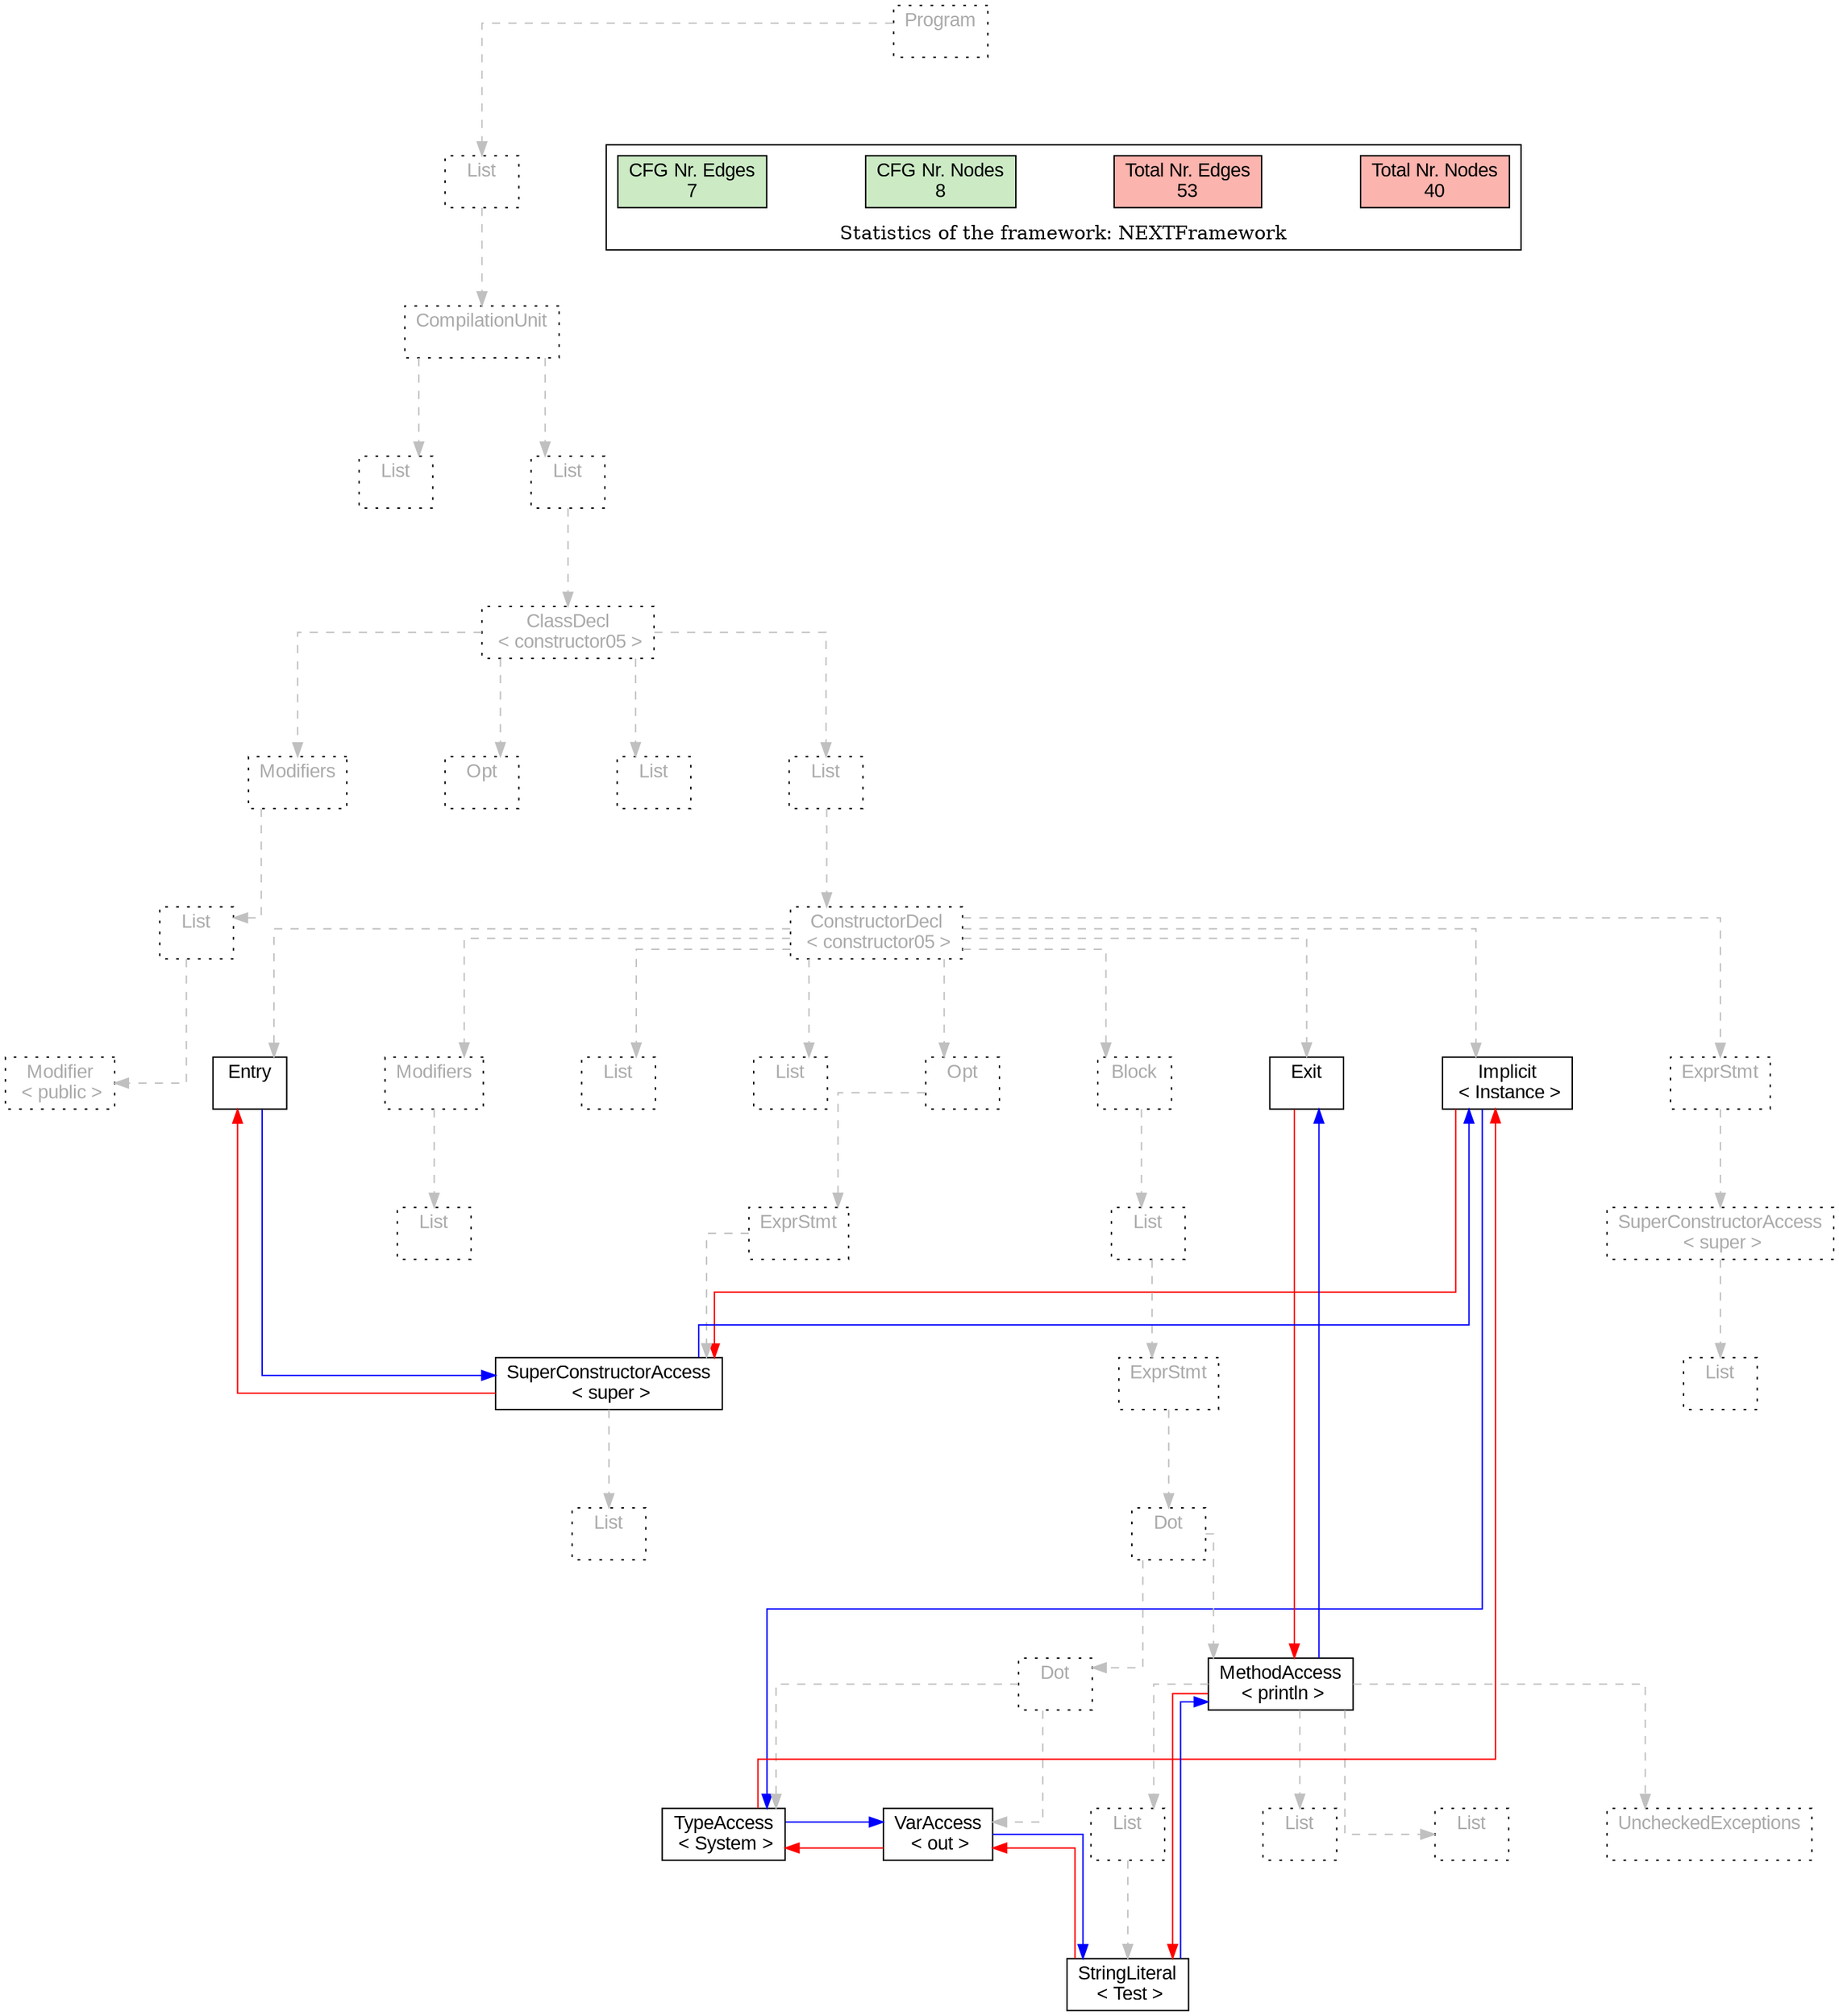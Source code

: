 digraph G {
graph [splines=ortho, nodesep="1", ranksep="1"]
node [shape=rect, fontname=Arial];
{ rank = same; "Program[0]"}
{ rank = same; "List[1]"}
{ rank = same; "CompilationUnit[2]"}
{ rank = same; "List[3]"; "List[4]"}
{ rank = same; "ClassDecl[5]"}
{ rank = same; "Modifiers[6]"; "Opt[9]"; "List[10]"; "List[11]"}
{ rank = same; "List[7]"; "ConstructorDecl[12]"}
{ rank = same; "Modifier[8]"; "Entry[13]"; "Implicit[13]"; "Modifiers[13]"; "List[15]"; "List[16]"; "Opt[17]"; "Block[21]"; "Exit[13]"; "ExprStmt[34]"}
{ rank = same; "List[14]"; "ExprStmt[18]"; "List[22]"; "SuperConstructorAccess[35]"}
{ rank = same; "SuperConstructorAccess[19]"; "ExprStmt[23]"; "List[36]"}
{ rank = same; "List[20]"; "Dot[24]"}
{ rank = same; "Dot[25]"; "MethodAccess[28]"}
{ rank = same; "TypeAccess[26]"; "VarAccess[27]"; "List[30]"; "List[32]"; "List[33]"; "UncheckedExceptions[29]"}
{ rank = same; "StringLiteral[31]"}
"Program[0]" [label="Program\n ", style= dotted   fillcolor="#eeeeee" fontcolor="#aaaaaa"  ]
"List[1]" [label="List\n ", style= dotted   fillcolor="#eeeeee" fontcolor="#aaaaaa"  ]
"CompilationUnit[2]" [label="CompilationUnit\n ", style= dotted   fillcolor="#eeeeee" fontcolor="#aaaaaa"  ]
"List[3]" [label="List\n ", style= dotted   fillcolor="#eeeeee" fontcolor="#aaaaaa"  ]
"List[4]" [label="List\n ", style= dotted   fillcolor="#eeeeee" fontcolor="#aaaaaa"  ]
"ClassDecl[5]" [label="ClassDecl\n < constructor05 >", style= dotted   fillcolor="#eeeeee" fontcolor="#aaaaaa"  ]
"Modifiers[6]" [label="Modifiers\n ", style= dotted   fillcolor="#eeeeee" fontcolor="#aaaaaa"  ]
"List[7]" [label="List\n ", style= dotted   fillcolor="#eeeeee" fontcolor="#aaaaaa"  ]
"Modifier[8]" [label="Modifier\n < public >", style= dotted   fillcolor="#eeeeee" fontcolor="#aaaaaa"  ]
"Opt[9]" [label="Opt\n ", style= dotted   fillcolor="#eeeeee" fontcolor="#aaaaaa"  ]
"List[10]" [label="List\n ", style= dotted   fillcolor="#eeeeee" fontcolor="#aaaaaa"  ]
"List[11]" [label="List\n ", style= dotted   fillcolor="#eeeeee" fontcolor="#aaaaaa"  ]
"ConstructorDecl[12]" [label="ConstructorDecl\n < constructor05 >", style= dotted   fillcolor="#eeeeee" fontcolor="#aaaaaa"  ]
"Entry[13]" [label="Entry\n ", fillcolor=white   style=filled  ]
"Implicit[13]" [label="Implicit\n < Instance >", fillcolor=white   style=filled  ]
"Modifiers[13]" [label="Modifiers\n ", style= dotted   fillcolor="#eeeeee" fontcolor="#aaaaaa"  ]
"List[14]" [label="List\n ", style= dotted   fillcolor="#eeeeee" fontcolor="#aaaaaa"  ]
"List[15]" [label="List\n ", style= dotted   fillcolor="#eeeeee" fontcolor="#aaaaaa"  ]
"List[16]" [label="List\n ", style= dotted   fillcolor="#eeeeee" fontcolor="#aaaaaa"  ]
"Opt[17]" [label="Opt\n ", style= dotted   fillcolor="#eeeeee" fontcolor="#aaaaaa"  ]
"ExprStmt[18]" [label="ExprStmt\n ", style= dotted   fillcolor="#eeeeee" fontcolor="#aaaaaa"  ]
"SuperConstructorAccess[19]" [label="SuperConstructorAccess\n < super >", fillcolor=white   style=filled  ]
"List[20]" [label="List\n ", style= dotted   fillcolor="#eeeeee" fontcolor="#aaaaaa"  ]
"Block[21]" [label="Block\n ", style= dotted   fillcolor="#eeeeee" fontcolor="#aaaaaa"  ]
"List[22]" [label="List\n ", style= dotted   fillcolor="#eeeeee" fontcolor="#aaaaaa"  ]
"ExprStmt[23]" [label="ExprStmt\n ", style= dotted   fillcolor="#eeeeee" fontcolor="#aaaaaa"  ]
"Dot[24]" [label="Dot\n ", style= dotted   fillcolor="#eeeeee" fontcolor="#aaaaaa"  ]
"Dot[25]" [label="Dot\n ", style= dotted   fillcolor="#eeeeee" fontcolor="#aaaaaa"  ]
"TypeAccess[26]" [label="TypeAccess\n < System >", fillcolor=white   style=filled  ]
"VarAccess[27]" [label="VarAccess\n < out >", fillcolor=white   style=filled  ]
"MethodAccess[28]" [label="MethodAccess\n < println >", fillcolor=white   style=filled  ]
"List[30]" [label="List\n ", style= dotted   fillcolor="#eeeeee" fontcolor="#aaaaaa"  ]
"StringLiteral[31]" [label="StringLiteral\n < Test >", fillcolor=white   style=filled  ]
"List[32]" [label="List\n ", style= dotted   fillcolor="#eeeeee" fontcolor="#aaaaaa"  ]
"List[33]" [label="List\n ", style= dotted   fillcolor="#eeeeee" fontcolor="#aaaaaa"  ]
"UncheckedExceptions[29]" [label="UncheckedExceptions\n ", style= dotted   fillcolor="#eeeeee" fontcolor="#aaaaaa"  ]
"Exit[13]" [label="Exit\n ", fillcolor=white   style=filled  ]
"ExprStmt[34]" [label="ExprStmt\n ", style= dotted   fillcolor="#eeeeee" fontcolor="#aaaaaa"  ]
"SuperConstructorAccess[35]" [label="SuperConstructorAccess\n < super >", style= dotted   fillcolor="#eeeeee" fontcolor="#aaaaaa"  ]
"List[36]" [label="List\n ", style= dotted   fillcolor="#eeeeee" fontcolor="#aaaaaa"  ]
"CompilationUnit[2]" -> "List[3]" [style=dashed, color=gray]
"List[7]" -> "Modifier[8]" [style=dashed, color=gray]
"Modifiers[6]" -> "List[7]" [style=dashed, color=gray]
"ClassDecl[5]" -> "Modifiers[6]" [style=dashed, color=gray]
"ClassDecl[5]" -> "Opt[9]" [style=dashed, color=gray]
"ClassDecl[5]" -> "List[10]" [style=dashed, color=gray]
"ConstructorDecl[12]" -> "Entry[13]" [style=dashed, color=gray]
"ConstructorDecl[12]" -> "Implicit[13]" [style=dashed, color=gray]
"Modifiers[13]" -> "List[14]" [style=dashed, color=gray]
"ConstructorDecl[12]" -> "Modifiers[13]" [style=dashed, color=gray]
"ConstructorDecl[12]" -> "List[15]" [style=dashed, color=gray]
"ConstructorDecl[12]" -> "List[16]" [style=dashed, color=gray]
"SuperConstructorAccess[19]" -> "List[20]" [style=dashed, color=gray]
"ExprStmt[18]" -> "SuperConstructorAccess[19]" [style=dashed, color=gray]
"Opt[17]" -> "ExprStmt[18]" [style=dashed, color=gray]
"ConstructorDecl[12]" -> "Opt[17]" [style=dashed, color=gray]
"Dot[25]" -> "TypeAccess[26]" [style=dashed, color=gray]
"Dot[25]" -> "VarAccess[27]" [style=dashed, color=gray]
"Dot[24]" -> "Dot[25]" [style=dashed, color=gray]
"List[30]" -> "StringLiteral[31]" [style=dashed, color=gray]
"MethodAccess[28]" -> "List[30]" [style=dashed, color=gray]
"MethodAccess[28]" -> "List[32]" [style=dashed, color=gray]
"MethodAccess[28]" -> "List[33]" [style=dashed, color=gray]
"MethodAccess[28]" -> "UncheckedExceptions[29]" [style=dashed, color=gray]
"Dot[24]" -> "MethodAccess[28]" [style=dashed, color=gray]
"ExprStmt[23]" -> "Dot[24]" [style=dashed, color=gray]
"List[22]" -> "ExprStmt[23]" [style=dashed, color=gray]
"Block[21]" -> "List[22]" [style=dashed, color=gray]
"ConstructorDecl[12]" -> "Block[21]" [style=dashed, color=gray]
"ConstructorDecl[12]" -> "Exit[13]" [style=dashed, color=gray]
"SuperConstructorAccess[35]" -> "List[36]" [style=dashed, color=gray]
"ExprStmt[34]" -> "SuperConstructorAccess[35]" [style=dashed, color=gray]
"ConstructorDecl[12]" -> "ExprStmt[34]" [style=dashed, color=gray]
"List[11]" -> "ConstructorDecl[12]" [style=dashed, color=gray]
"ClassDecl[5]" -> "List[11]" [style=dashed, color=gray]
"List[4]" -> "ClassDecl[5]" [style=dashed, color=gray]
"CompilationUnit[2]" -> "List[4]" [style=dashed, color=gray]
"List[1]" -> "CompilationUnit[2]" [style=dashed, color=gray]
"Program[0]" -> "List[1]" [style=dashed, color=gray]
"Exit[13]" -> "MethodAccess[28]" [color=red, constraint=false]
"MethodAccess[28]" -> "Exit[13]" [color=blue, constraint=false, xlabel=" "] 
"MethodAccess[28]" -> "StringLiteral[31]" [color=red, constraint=false]
"StringLiteral[31]" -> "MethodAccess[28]" [color=blue, constraint=false, xlabel=" "] 
"StringLiteral[31]" -> "VarAccess[27]" [color=red, constraint=false]
"VarAccess[27]" -> "StringLiteral[31]" [color=blue, constraint=false, xlabel=" "] 
"VarAccess[27]" -> "TypeAccess[26]" [color=red, constraint=false]
"TypeAccess[26]" -> "VarAccess[27]" [color=blue, constraint=false, xlabel=" "] 
"TypeAccess[26]" -> "Implicit[13]" [color=red, constraint=false]
"Implicit[13]" -> "TypeAccess[26]" [color=blue, constraint=false, xlabel=" "] 
"Implicit[13]" -> "SuperConstructorAccess[19]" [color=red, constraint=false]
"SuperConstructorAccess[19]" -> "Implicit[13]" [color=blue, constraint=false, xlabel=" "] 
"SuperConstructorAccess[19]" -> "Entry[13]" [color=red, constraint=false]
"Entry[13]" -> "SuperConstructorAccess[19]" [color=blue, constraint=false, xlabel=" "] 
"List[3]" -> "List[4]" [style=invis]
"Modifiers[6]" -> "Opt[9]" -> "List[10]" -> "List[11]" [style=invis]
"Entry[13]" -> "Modifiers[13]" -> "List[15]" -> "List[16]" -> "Opt[17]" -> "Block[21]" -> "Exit[13]" [style=invis]
"Dot[25]" -> "MethodAccess[28]" [style=invis]
"TypeAccess[26]" -> "VarAccess[27]" [style=invis]

subgraph cluster_legend {
{node [style=filled, fillcolor=1, colorscheme="pastel13"]
Nodes [label="Total Nr. Nodes
40", fillcolor=1]
Edges [label="Total Nr. Edges
53", fillcolor=1]
NodesCFG [label="CFG Nr. Nodes
8", fillcolor=3]
EdgesCFG [label="CFG Nr. Edges
7", fillcolor=3]
Nodes-> "Program[0]" -> NodesCFG  [style="invis"]
Edges -> "Program[0]" ->EdgesCFG [style="invis"]}
label = "Statistics of the framework: NEXTFramework"
style="solid"
ranksep=0.05
nodesep=0.01
labelloc = b
len=2
}}